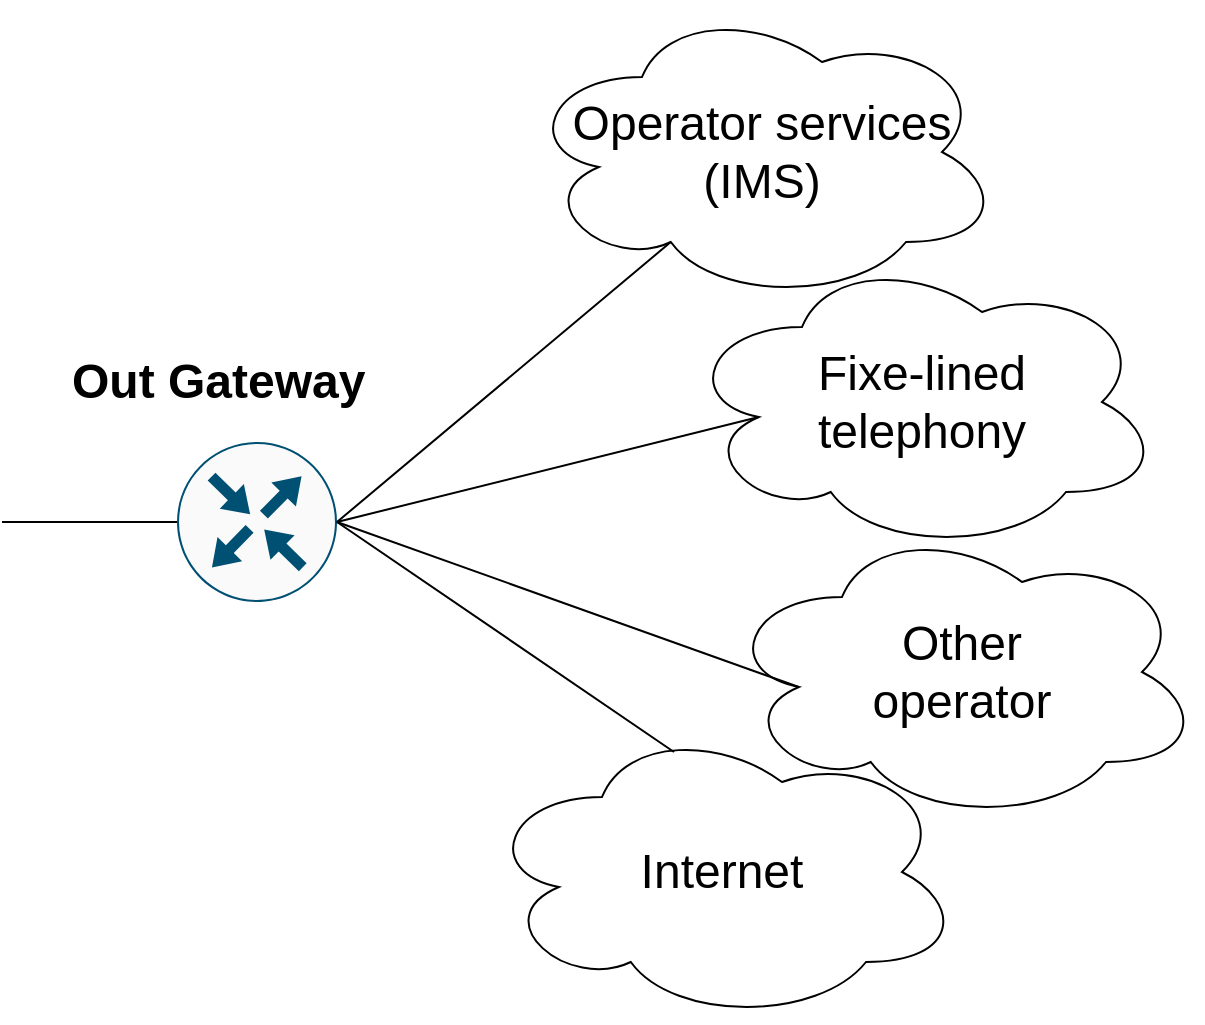 <mxfile version="22.1.0" type="device">
  <diagram name="Page-1" id="03hTvUpX5mrRDOfapEEl">
    <mxGraphModel dx="1434" dy="746" grid="1" gridSize="10" guides="1" tooltips="1" connect="1" arrows="1" fold="1" page="1" pageScale="1" pageWidth="827" pageHeight="1169" math="0" shadow="0">
      <root>
        <mxCell id="0" />
        <mxCell id="1" parent="0" />
        <mxCell id="5P120Gad0GOemvxBLNkH-1" value="" style="sketch=0;points=[[0.5,0,0],[1,0.5,0],[0.5,1,0],[0,0.5,0],[0.145,0.145,0],[0.856,0.145,0],[0.855,0.856,0],[0.145,0.855,0]];verticalLabelPosition=bottom;html=1;verticalAlign=top;aspect=fixed;align=center;pointerEvents=1;shape=mxgraph.cisco19.rect;prIcon=router;fillColor=#FAFAFA;strokeColor=#005073;" vertex="1" parent="1">
          <mxGeometry x="87.5" y="230" width="80" height="80" as="geometry" />
        </mxCell>
        <mxCell id="5P120Gad0GOemvxBLNkH-2" value="&lt;h1&gt;Out Gateway&lt;/h1&gt;" style="text;html=1;strokeColor=none;fillColor=none;spacing=5;spacingTop=-20;whiteSpace=wrap;overflow=hidden;rounded=0;" vertex="1" parent="1">
          <mxGeometry x="30" y="180" width="160" height="40" as="geometry" />
        </mxCell>
        <mxCell id="5P120Gad0GOemvxBLNkH-3" value="" style="endArrow=none;html=1;rounded=0;entryX=0;entryY=0.5;entryDx=0;entryDy=0;entryPerimeter=0;" edge="1" parent="1" target="5P120Gad0GOemvxBLNkH-1">
          <mxGeometry width="50" height="50" relative="1" as="geometry">
            <mxPoint y="270" as="sourcePoint" />
            <mxPoint x="85" y="330" as="targetPoint" />
          </mxGeometry>
        </mxCell>
        <mxCell id="5P120Gad0GOemvxBLNkH-7" value="&lt;span style=&quot;font-size: 24px;&quot;&gt;Internet&lt;/span&gt;" style="ellipse;shape=cloud;whiteSpace=wrap;html=1;" vertex="1" parent="1">
          <mxGeometry x="240" y="370" width="240" height="150" as="geometry" />
        </mxCell>
        <mxCell id="5P120Gad0GOemvxBLNkH-8" value="&lt;span style=&quot;font-size: 24px;&quot;&gt;Other&lt;br&gt;operator&lt;/span&gt;" style="ellipse;shape=cloud;whiteSpace=wrap;html=1;" vertex="1" parent="1">
          <mxGeometry x="360" y="270" width="240" height="150" as="geometry" />
        </mxCell>
        <mxCell id="5P120Gad0GOemvxBLNkH-9" value="&lt;span style=&quot;font-size: 24px;&quot;&gt;Fixe-lined&lt;br&gt;telephony&lt;/span&gt;" style="ellipse;shape=cloud;whiteSpace=wrap;html=1;" vertex="1" parent="1">
          <mxGeometry x="340" y="135" width="240" height="150" as="geometry" />
        </mxCell>
        <mxCell id="5P120Gad0GOemvxBLNkH-10" value="&lt;span style=&quot;font-size: 24px;&quot;&gt;Operator services&lt;br&gt;(IMS)&lt;br&gt;&lt;/span&gt;" style="ellipse;shape=cloud;whiteSpace=wrap;html=1;" vertex="1" parent="1">
          <mxGeometry x="260" y="10" width="240" height="150" as="geometry" />
        </mxCell>
        <mxCell id="5P120Gad0GOemvxBLNkH-11" value="" style="endArrow=none;html=1;rounded=0;entryX=0.31;entryY=0.8;entryDx=0;entryDy=0;entryPerimeter=0;exitX=1;exitY=0.5;exitDx=0;exitDy=0;exitPerimeter=0;" edge="1" parent="1" source="5P120Gad0GOemvxBLNkH-1" target="5P120Gad0GOemvxBLNkH-10">
          <mxGeometry width="50" height="50" relative="1" as="geometry">
            <mxPoint x="200" y="300" as="sourcePoint" />
            <mxPoint x="440" y="150" as="targetPoint" />
          </mxGeometry>
        </mxCell>
        <mxCell id="5P120Gad0GOemvxBLNkH-12" value="" style="endArrow=none;html=1;rounded=0;exitX=1;exitY=0.5;exitDx=0;exitDy=0;exitPerimeter=0;entryX=0.16;entryY=0.55;entryDx=0;entryDy=0;entryPerimeter=0;" edge="1" parent="1" source="5P120Gad0GOemvxBLNkH-1" target="5P120Gad0GOemvxBLNkH-9">
          <mxGeometry width="50" height="50" relative="1" as="geometry">
            <mxPoint x="390" y="200" as="sourcePoint" />
            <mxPoint x="440" y="150" as="targetPoint" />
          </mxGeometry>
        </mxCell>
        <mxCell id="5P120Gad0GOemvxBLNkH-13" value="" style="endArrow=none;html=1;rounded=0;exitX=0.16;exitY=0.55;exitDx=0;exitDy=0;exitPerimeter=0;entryX=1;entryY=0.5;entryDx=0;entryDy=0;entryPerimeter=0;" edge="1" parent="1" source="5P120Gad0GOemvxBLNkH-8" target="5P120Gad0GOemvxBLNkH-1">
          <mxGeometry width="50" height="50" relative="1" as="geometry">
            <mxPoint x="390" y="400" as="sourcePoint" />
            <mxPoint x="440" y="350" as="targetPoint" />
          </mxGeometry>
        </mxCell>
        <mxCell id="5P120Gad0GOemvxBLNkH-14" value="" style="endArrow=none;html=1;rounded=0;entryX=1;entryY=0.5;entryDx=0;entryDy=0;entryPerimeter=0;exitX=0.4;exitY=0.1;exitDx=0;exitDy=0;exitPerimeter=0;" edge="1" parent="1" source="5P120Gad0GOemvxBLNkH-7" target="5P120Gad0GOemvxBLNkH-1">
          <mxGeometry width="50" height="50" relative="1" as="geometry">
            <mxPoint x="87.5" y="430" as="sourcePoint" />
            <mxPoint x="137.5" y="380" as="targetPoint" />
          </mxGeometry>
        </mxCell>
      </root>
    </mxGraphModel>
  </diagram>
</mxfile>
